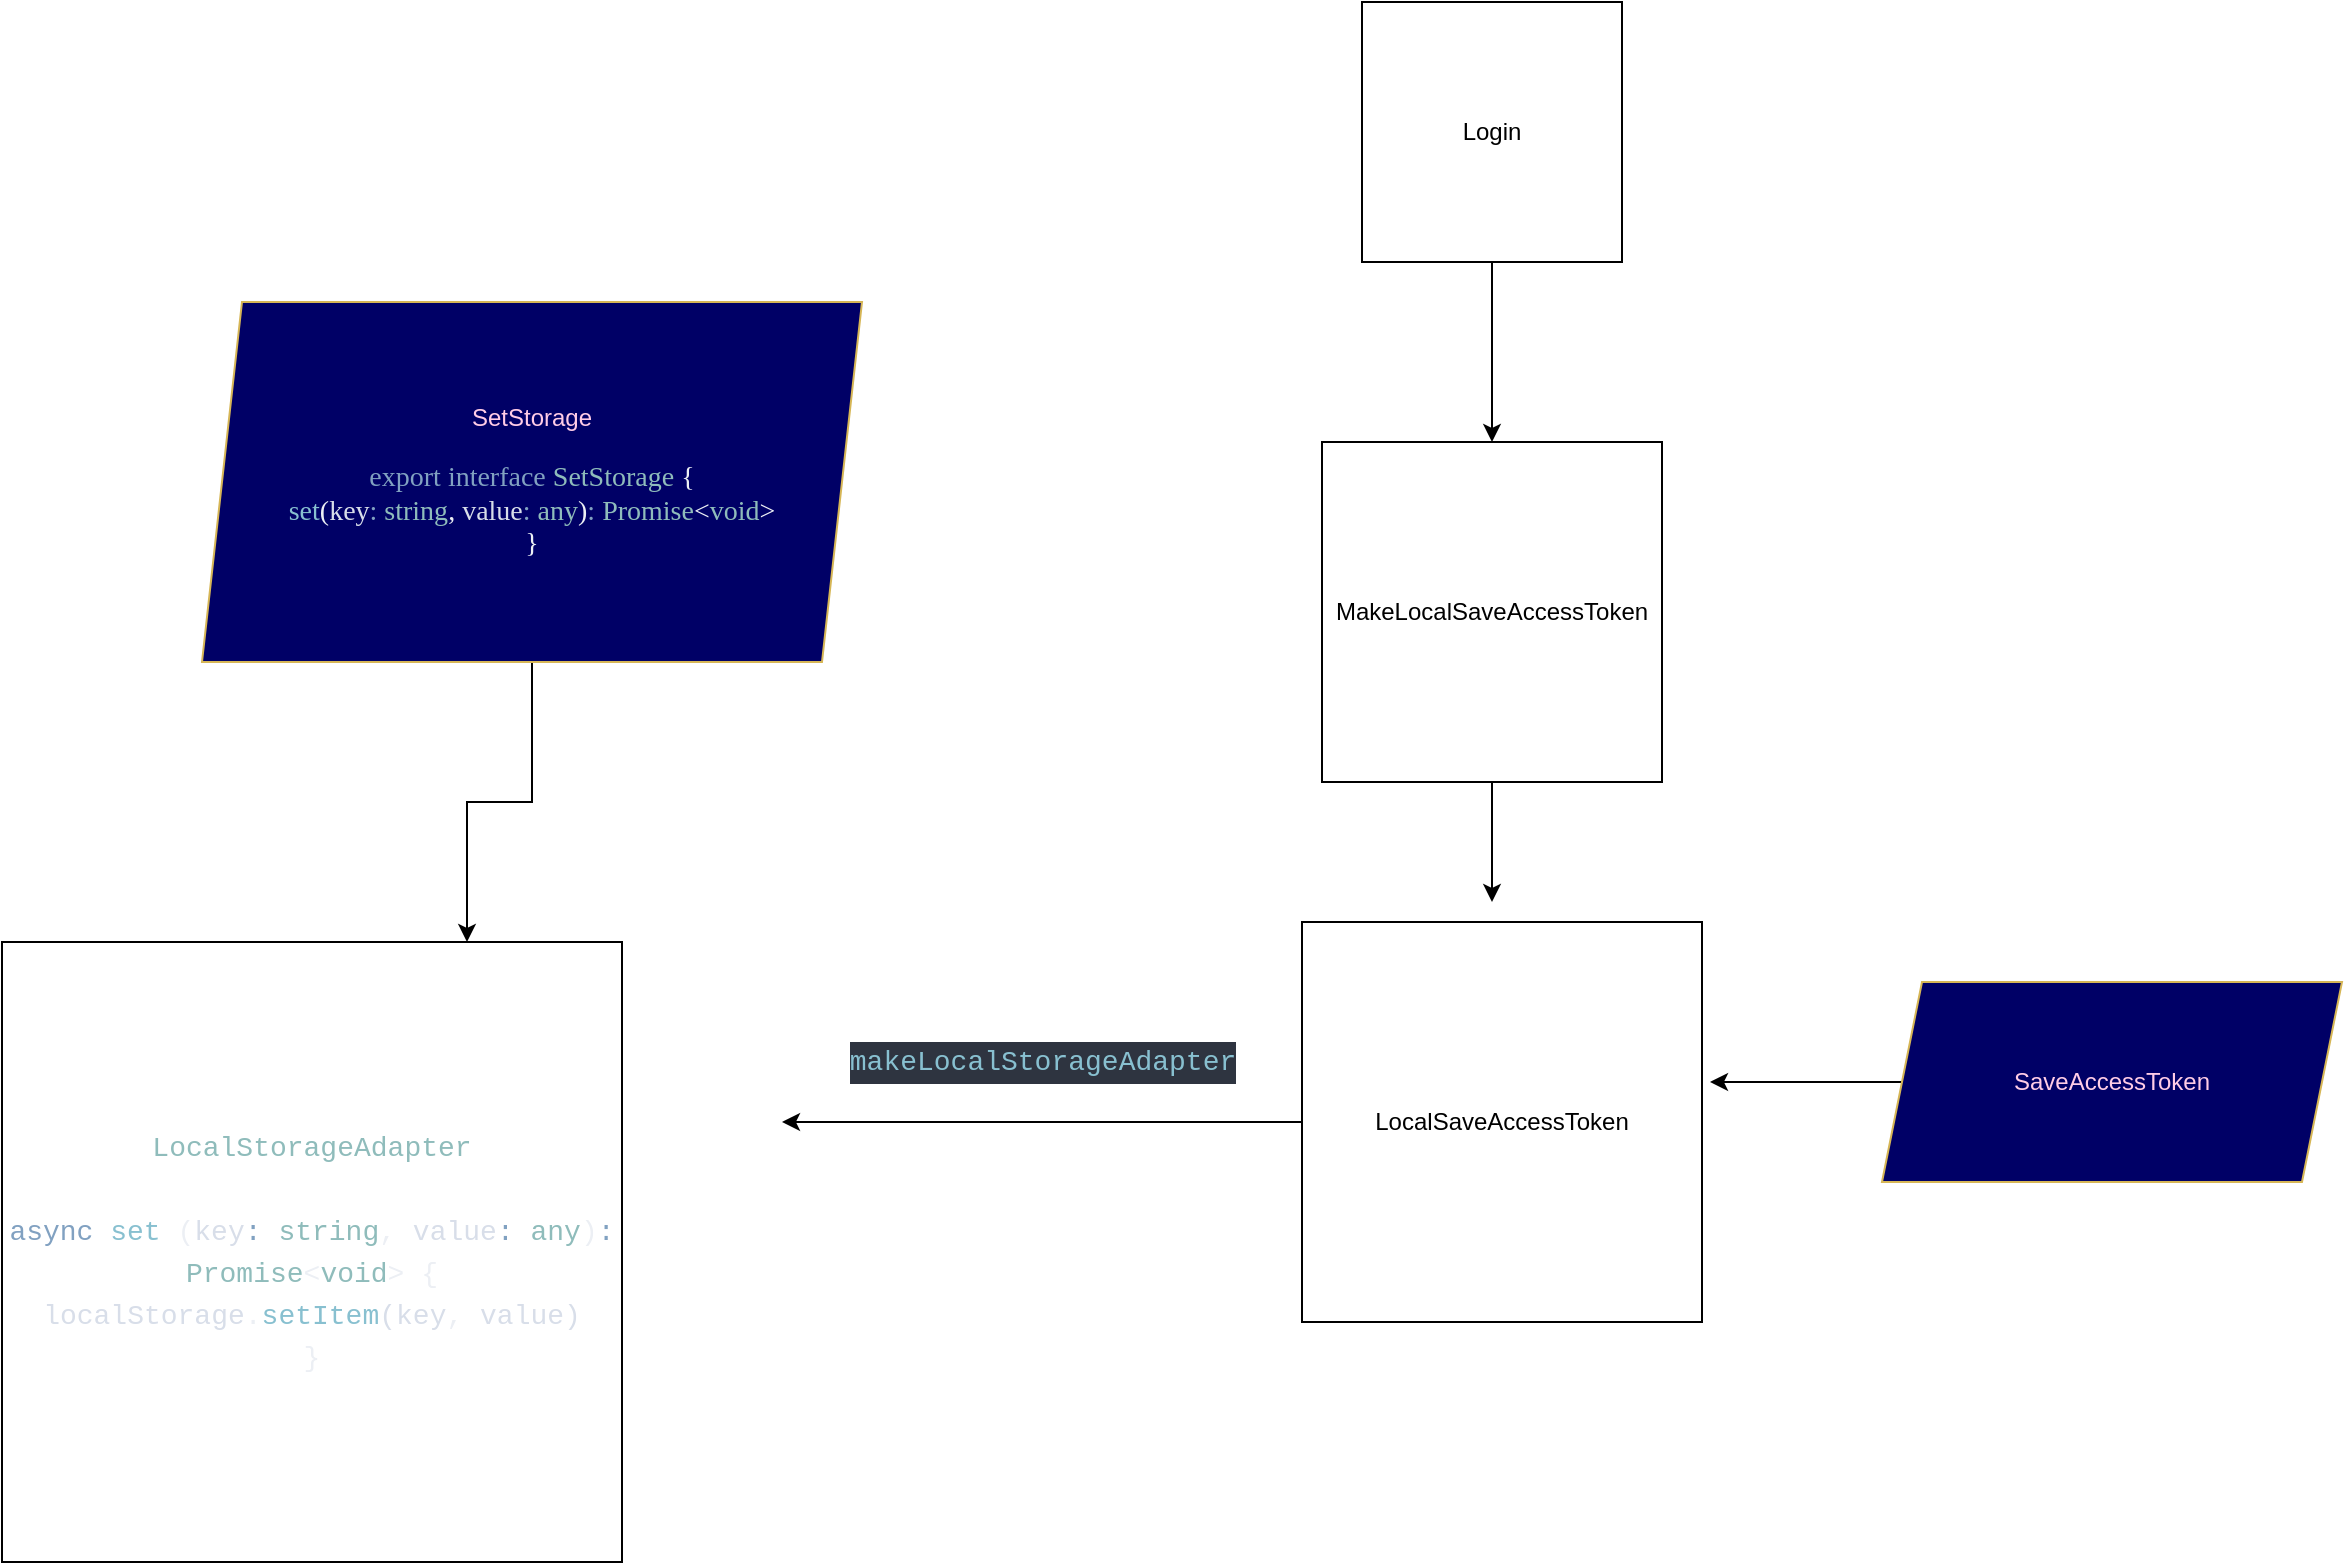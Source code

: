 <mxfile>
    <diagram id="-oTuEOJoojHcPu5xCkU9" name="Page-1">
        <mxGraphModel dx="2637" dy="1132" grid="1" gridSize="10" guides="1" tooltips="1" connect="1" arrows="1" fold="1" page="1" pageScale="1" pageWidth="827" pageHeight="1169" math="0" shadow="0">
            <root>
                <mxCell id="0"/>
                <mxCell id="1" parent="0"/>
                <mxCell id="HO9OGigF0msemIeN-Rik-3" value="" style="edgeStyle=orthogonalEdgeStyle;rounded=0;orthogonalLoop=1;jettySize=auto;html=1;" parent="1" source="HO9OGigF0msemIeN-Rik-1" target="HO9OGigF0msemIeN-Rik-2" edge="1">
                    <mxGeometry relative="1" as="geometry"/>
                </mxCell>
                <mxCell id="HO9OGigF0msemIeN-Rik-1" value="Login" style="whiteSpace=wrap;html=1;aspect=fixed;" parent="1" vertex="1">
                    <mxGeometry x="230" y="150" width="130" height="130" as="geometry"/>
                </mxCell>
                <mxCell id="HO9OGigF0msemIeN-Rik-4" style="edgeStyle=orthogonalEdgeStyle;rounded=0;orthogonalLoop=1;jettySize=auto;html=1;" parent="1" source="HO9OGigF0msemIeN-Rik-2" edge="1">
                    <mxGeometry relative="1" as="geometry">
                        <mxPoint x="295" y="600" as="targetPoint"/>
                    </mxGeometry>
                </mxCell>
                <mxCell id="HO9OGigF0msemIeN-Rik-2" value="MakeLocalSaveAccessToken" style="whiteSpace=wrap;html=1;aspect=fixed;" parent="1" vertex="1">
                    <mxGeometry x="210" y="370" width="170" height="170" as="geometry"/>
                </mxCell>
                <mxCell id="HO9OGigF0msemIeN-Rik-14" value="&lt;div style=&quot;color: rgb(216 , 222 , 233) ; background-color: rgb(46 , 52 , 64) ; font-family: &amp;#34;fira code&amp;#34; , &amp;#34;menlo&amp;#34; , &amp;#34;monaco&amp;#34; , &amp;#34;courier new&amp;#34; , monospace ; font-size: 14px ; line-height: 21px&quot;&gt;&lt;span style=&quot;color: #88c0d0&quot;&gt;makeLocalStorageAdapter&lt;/span&gt;&lt;/div&gt;" style="edgeStyle=orthogonalEdgeStyle;rounded=0;orthogonalLoop=1;jettySize=auto;html=1;" parent="1" source="HO9OGigF0msemIeN-Rik-5" edge="1">
                    <mxGeometry y="-30" relative="1" as="geometry">
                        <mxPoint x="-60" y="710" as="targetPoint"/>
                        <mxPoint as="offset"/>
                    </mxGeometry>
                </mxCell>
                <mxCell id="HO9OGigF0msemIeN-Rik-5" value="LocalSaveAccessToken" style="whiteSpace=wrap;html=1;aspect=fixed;" parent="1" vertex="1">
                    <mxGeometry x="200" y="610" width="200" height="200" as="geometry"/>
                </mxCell>
                <mxCell id="HO9OGigF0msemIeN-Rik-11" style="edgeStyle=orthogonalEdgeStyle;rounded=0;orthogonalLoop=1;jettySize=auto;html=1;entryX=1.02;entryY=0.4;entryDx=0;entryDy=0;entryPerimeter=0;" parent="1" source="HO9OGigF0msemIeN-Rik-7" target="HO9OGigF0msemIeN-Rik-5" edge="1">
                    <mxGeometry relative="1" as="geometry"/>
                </mxCell>
                <mxCell id="HO9OGigF0msemIeN-Rik-7" value="&lt;font color=&quot;#ffcce6&quot;&gt;SaveAccessToken&lt;/font&gt;" style="shape=parallelogram;perimeter=parallelogramPerimeter;whiteSpace=wrap;html=1;fixedSize=1;fillColor=#000066;strokeColor=#d6b656;gradientColor=none;" parent="1" vertex="1">
                    <mxGeometry x="490" y="640" width="230" height="100" as="geometry"/>
                </mxCell>
                <mxCell id="HO9OGigF0msemIeN-Rik-16" style="edgeStyle=orthogonalEdgeStyle;rounded=0;orthogonalLoop=1;jettySize=auto;html=1;entryX=0.75;entryY=0;entryDx=0;entryDy=0;" parent="1" source="HO9OGigF0msemIeN-Rik-13" target="HO9OGigF0msemIeN-Rik-15" edge="1">
                    <mxGeometry relative="1" as="geometry"/>
                </mxCell>
                <mxCell id="HO9OGigF0msemIeN-Rik-13" value="&lt;font color=&quot;#ffcce6&quot;&gt;SetStorage&lt;/font&gt;&lt;br&gt;&lt;br&gt;&lt;span class=&quot;mtk5&quot; style=&quot;color: rgb(129 , 161 , 193) ; font-family: &amp;#34;fira code&amp;#34; ; font-size: 14px&quot;&gt;export&lt;/span&gt;&lt;span class=&quot;mtk1&quot; style=&quot;color: rgb(216 , 222 , 233) ; font-family: &amp;#34;fira code&amp;#34; ; font-size: 14px&quot;&gt; &lt;/span&gt;&lt;span class=&quot;mtk5&quot; style=&quot;color: rgb(129 , 161 , 193) ; font-family: &amp;#34;fira code&amp;#34; ; font-size: 14px&quot;&gt;interface&lt;/span&gt;&lt;span class=&quot;mtk1&quot; style=&quot;color: rgb(216 , 222 , 233) ; font-family: &amp;#34;fira code&amp;#34; ; font-size: 14px&quot;&gt; &lt;/span&gt;&lt;span class=&quot;mtk7&quot; style=&quot;color: rgb(143 , 188 , 187) ; font-family: &amp;#34;fira code&amp;#34; ; font-size: 14px&quot;&gt;SetStorage&lt;/span&gt;&lt;span class=&quot;mtk1&quot; style=&quot;color: rgb(216 , 222 , 233) ; font-family: &amp;#34;fira code&amp;#34; ; font-size: 14px&quot;&gt; &lt;/span&gt;&lt;span class=&quot;mtk12&quot; style=&quot;color: rgb(236 , 239 , 244) ; font-family: &amp;#34;fira code&amp;#34; ; font-size: 14px&quot;&gt;{&lt;/span&gt;&lt;br style=&quot;color: rgb(216 , 222 , 233) ; font-family: &amp;#34;fira code&amp;#34; ; font-size: 14px&quot;&gt;&lt;span class=&quot;mtk1&quot; style=&quot;color: rgb(216 , 222 , 233) ; font-family: &amp;#34;fira code&amp;#34; ; font-size: 14px&quot;&gt;  &lt;/span&gt;&lt;span class=&quot;mtk8&quot; style=&quot;color: rgb(136 , 192 , 208) ; font-family: &amp;#34;fira code&amp;#34; ; font-size: 14px&quot;&gt;set&lt;/span&gt;&lt;span class=&quot;mtk12&quot; style=&quot;color: rgb(236 , 239 , 244) ; font-family: &amp;#34;fira code&amp;#34; ; font-size: 14px&quot;&gt;(&lt;/span&gt;&lt;span class=&quot;mtk1&quot; style=&quot;color: rgb(216 , 222 , 233) ; font-family: &amp;#34;fira code&amp;#34; ; font-size: 14px&quot;&gt;key&lt;/span&gt;&lt;span class=&quot;mtk5&quot; style=&quot;color: rgb(129 , 161 , 193) ; font-family: &amp;#34;fira code&amp;#34; ; font-size: 14px&quot;&gt;:&lt;/span&gt;&lt;span class=&quot;mtk1&quot; style=&quot;color: rgb(216 , 222 , 233) ; font-family: &amp;#34;fira code&amp;#34; ; font-size: 14px&quot;&gt; &lt;/span&gt;&lt;span class=&quot;mtk7&quot; style=&quot;color: rgb(143 , 188 , 187) ; font-family: &amp;#34;fira code&amp;#34; ; font-size: 14px&quot;&gt;string&lt;/span&gt;&lt;span class=&quot;mtk12&quot; style=&quot;color: rgb(236 , 239 , 244) ; font-family: &amp;#34;fira code&amp;#34; ; font-size: 14px&quot;&gt;,&lt;/span&gt;&lt;span class=&quot;mtk1&quot; style=&quot;color: rgb(216 , 222 , 233) ; font-family: &amp;#34;fira code&amp;#34; ; font-size: 14px&quot;&gt; value&lt;/span&gt;&lt;span class=&quot;mtk5&quot; style=&quot;color: rgb(129 , 161 , 193) ; font-family: &amp;#34;fira code&amp;#34; ; font-size: 14px&quot;&gt;:&lt;/span&gt;&lt;span class=&quot;mtk1&quot; style=&quot;color: rgb(216 , 222 , 233) ; font-family: &amp;#34;fira code&amp;#34; ; font-size: 14px&quot;&gt; &lt;/span&gt;&lt;span class=&quot;mtk7&quot; style=&quot;color: rgb(143 , 188 , 187) ; font-family: &amp;#34;fira code&amp;#34; ; font-size: 14px&quot;&gt;any&lt;/span&gt;&lt;span class=&quot;mtk12&quot; style=&quot;color: rgb(236 , 239 , 244) ; font-family: &amp;#34;fira code&amp;#34; ; font-size: 14px&quot;&gt;)&lt;/span&gt;&lt;span class=&quot;mtk5&quot; style=&quot;color: rgb(129 , 161 , 193) ; font-family: &amp;#34;fira code&amp;#34; ; font-size: 14px&quot;&gt;:&lt;/span&gt;&lt;span class=&quot;mtk1&quot; style=&quot;color: rgb(216 , 222 , 233) ; font-family: &amp;#34;fira code&amp;#34; ; font-size: 14px&quot;&gt; &lt;/span&gt;&lt;span class=&quot;mtk7&quot; style=&quot;color: rgb(143 , 188 , 187) ; font-family: &amp;#34;fira code&amp;#34; ; font-size: 14px&quot;&gt;Promise&lt;/span&gt;&lt;span class=&quot;mtk12&quot; style=&quot;color: rgb(236 , 239 , 244) ; font-family: &amp;#34;fira code&amp;#34; ; font-size: 14px&quot;&gt;&amp;lt;&lt;/span&gt;&lt;span class=&quot;mtk7&quot; style=&quot;color: rgb(143 , 188 , 187) ; font-family: &amp;#34;fira code&amp;#34; ; font-size: 14px&quot;&gt;void&lt;/span&gt;&lt;span class=&quot;mtk12&quot; style=&quot;color: rgb(236 , 239 , 244) ; font-family: &amp;#34;fira code&amp;#34; ; font-size: 14px&quot;&gt;&amp;gt;&lt;/span&gt;&lt;br style=&quot;color: rgb(216 , 222 , 233) ; font-family: &amp;#34;fira code&amp;#34; ; font-size: 14px&quot;&gt;&lt;span class=&quot;mtk12&quot; style=&quot;color: rgb(236 , 239 , 244) ; font-family: &amp;#34;fira code&amp;#34; ; font-size: 14px&quot;&gt;}&lt;/span&gt;" style="shape=parallelogram;perimeter=parallelogramPerimeter;whiteSpace=wrap;html=1;fixedSize=1;fillColor=#000066;strokeColor=#d6b656;gradientColor=none;" parent="1" vertex="1">
                    <mxGeometry x="-350" y="300" width="330" height="180" as="geometry"/>
                </mxCell>
                <mxCell id="HO9OGigF0msemIeN-Rik-15" value="&lt;div style=&quot;color: rgb(216 , 222 , 233) ; font-family: &amp;#34;fira code&amp;#34; , &amp;#34;menlo&amp;#34; , &amp;#34;monaco&amp;#34; , &amp;#34;courier new&amp;#34; , monospace ; font-size: 14px ; line-height: 21px&quot;&gt;&lt;span style=&quot;color: rgb(143 , 188 , 187)&quot;&gt;LocalStorageAdapter&lt;/span&gt;&lt;/div&gt;&lt;div style=&quot;color: rgb(216 , 222 , 233) ; font-family: &amp;#34;fira code&amp;#34; , &amp;#34;menlo&amp;#34; , &amp;#34;monaco&amp;#34; , &amp;#34;courier new&amp;#34; , monospace ; font-size: 14px ; line-height: 21px&quot;&gt;&lt;span style=&quot;color: #8fbcbb&quot;&gt;&lt;br&gt;&lt;/span&gt;&lt;/div&gt;&lt;div style=&quot;color: rgb(216 , 222 , 233) ; font-family: &amp;#34;fira code&amp;#34; , &amp;#34;menlo&amp;#34; , &amp;#34;monaco&amp;#34; , &amp;#34;courier new&amp;#34; , monospace ; font-size: 14px ; line-height: 21px&quot;&gt;&lt;div style=&quot;font-family: &amp;#34;fira code&amp;#34; , &amp;#34;menlo&amp;#34; , &amp;#34;monaco&amp;#34; , &amp;#34;courier new&amp;#34; , monospace ; line-height: 21px&quot;&gt;&lt;div&gt;&lt;span style=&quot;color: #81a1c1&quot;&gt;async&lt;/span&gt; &lt;span style=&quot;color: #88c0d0&quot;&gt;set&lt;/span&gt; &lt;span style=&quot;color: #eceff4&quot;&gt;(&lt;/span&gt;key&lt;span style=&quot;color: #81a1c1&quot;&gt;:&lt;/span&gt; &lt;span style=&quot;color: #8fbcbb&quot;&gt;string&lt;/span&gt;&lt;span style=&quot;color: #eceff4&quot;&gt;,&lt;/span&gt; value&lt;span style=&quot;color: #81a1c1&quot;&gt;:&lt;/span&gt; &lt;span style=&quot;color: #8fbcbb&quot;&gt;any&lt;/span&gt;&lt;span style=&quot;color: #eceff4&quot;&gt;)&lt;/span&gt;&lt;span style=&quot;color: #81a1c1&quot;&gt;:&lt;/span&gt; &lt;span style=&quot;color: #8fbcbb&quot;&gt;Promise&lt;/span&gt;&lt;span style=&quot;color: #eceff4&quot;&gt;&amp;lt;&lt;/span&gt;&lt;span style=&quot;color: #8fbcbb&quot;&gt;void&lt;/span&gt;&lt;span style=&quot;color: #eceff4&quot;&gt;&amp;gt;&lt;/span&gt; &lt;span style=&quot;color: #eceff4&quot;&gt;{&lt;/span&gt;&lt;/div&gt;&lt;div&gt;    localStorage&lt;span style=&quot;color: #eceff4&quot;&gt;.&lt;/span&gt;&lt;span style=&quot;color: #88c0d0&quot;&gt;setItem&lt;/span&gt;(key&lt;span style=&quot;color: #eceff4&quot;&gt;,&lt;/span&gt; value)&lt;/div&gt;&lt;div&gt;  &lt;span style=&quot;color: rgb(236 , 239 , 244)&quot;&gt;}&lt;/span&gt;&lt;/div&gt;&lt;/div&gt;&lt;/div&gt;" style="whiteSpace=wrap;html=1;aspect=fixed;" parent="1" vertex="1">
                    <mxGeometry x="-450" y="620" width="310" height="310" as="geometry"/>
                </mxCell>
            </root>
        </mxGraphModel>
    </diagram>
</mxfile>